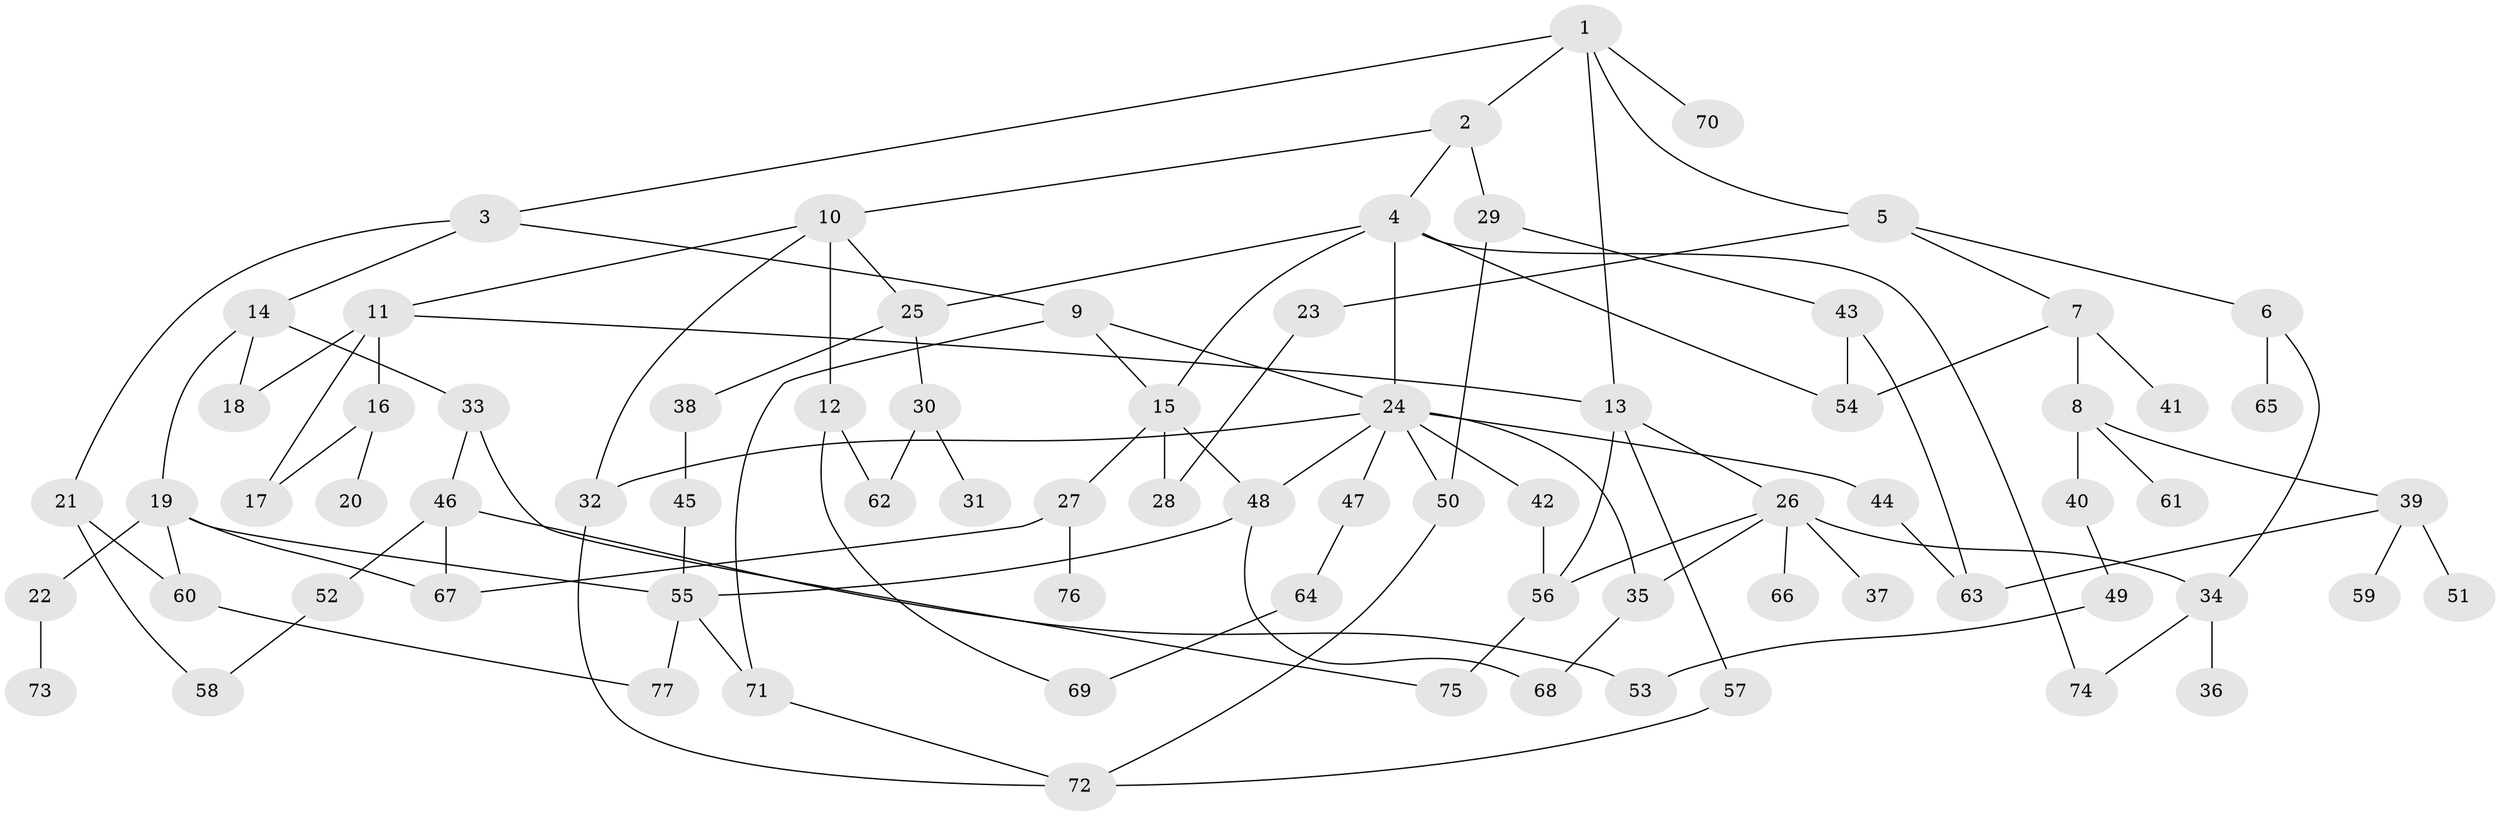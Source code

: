 // coarse degree distribution, {4: 0.1509433962264151, 2: 0.39622641509433965, 1: 0.18867924528301888, 10: 0.018867924528301886, 5: 0.03773584905660377, 7: 0.018867924528301886, 3: 0.1320754716981132, 6: 0.03773584905660377, 8: 0.018867924528301886}
// Generated by graph-tools (version 1.1) at 2025/46/03/04/25 21:46:17]
// undirected, 77 vertices, 111 edges
graph export_dot {
graph [start="1"]
  node [color=gray90,style=filled];
  1;
  2;
  3;
  4;
  5;
  6;
  7;
  8;
  9;
  10;
  11;
  12;
  13;
  14;
  15;
  16;
  17;
  18;
  19;
  20;
  21;
  22;
  23;
  24;
  25;
  26;
  27;
  28;
  29;
  30;
  31;
  32;
  33;
  34;
  35;
  36;
  37;
  38;
  39;
  40;
  41;
  42;
  43;
  44;
  45;
  46;
  47;
  48;
  49;
  50;
  51;
  52;
  53;
  54;
  55;
  56;
  57;
  58;
  59;
  60;
  61;
  62;
  63;
  64;
  65;
  66;
  67;
  68;
  69;
  70;
  71;
  72;
  73;
  74;
  75;
  76;
  77;
  1 -- 2;
  1 -- 3;
  1 -- 5;
  1 -- 70;
  1 -- 13;
  2 -- 4;
  2 -- 10;
  2 -- 29;
  3 -- 9;
  3 -- 14;
  3 -- 21;
  4 -- 15;
  4 -- 24;
  4 -- 25;
  4 -- 74;
  4 -- 54;
  5 -- 6;
  5 -- 7;
  5 -- 23;
  6 -- 34;
  6 -- 65;
  7 -- 8;
  7 -- 41;
  7 -- 54;
  8 -- 39;
  8 -- 40;
  8 -- 61;
  9 -- 24;
  9 -- 71;
  9 -- 15;
  10 -- 11;
  10 -- 12;
  10 -- 25;
  10 -- 32;
  11 -- 13;
  11 -- 16;
  11 -- 17;
  11 -- 18;
  12 -- 69;
  12 -- 62;
  13 -- 26;
  13 -- 56;
  13 -- 57;
  14 -- 18;
  14 -- 19;
  14 -- 33;
  15 -- 27;
  15 -- 28;
  15 -- 48;
  16 -- 20;
  16 -- 17;
  19 -- 22;
  19 -- 55;
  19 -- 60;
  19 -- 67;
  21 -- 58;
  21 -- 60;
  22 -- 73;
  23 -- 28;
  24 -- 32;
  24 -- 42;
  24 -- 44;
  24 -- 47;
  24 -- 48;
  24 -- 50;
  24 -- 35;
  25 -- 30;
  25 -- 38;
  26 -- 35;
  26 -- 37;
  26 -- 66;
  26 -- 34;
  26 -- 56;
  27 -- 76;
  27 -- 67;
  29 -- 43;
  29 -- 50;
  30 -- 31;
  30 -- 62;
  32 -- 72;
  33 -- 46;
  33 -- 75;
  34 -- 36;
  34 -- 74;
  35 -- 68;
  38 -- 45;
  39 -- 51;
  39 -- 59;
  39 -- 63;
  40 -- 49;
  42 -- 56;
  43 -- 63;
  43 -- 54;
  44 -- 63;
  45 -- 55;
  46 -- 52;
  46 -- 67;
  46 -- 53;
  47 -- 64;
  48 -- 55;
  48 -- 68;
  49 -- 53;
  50 -- 72;
  52 -- 58;
  55 -- 71;
  55 -- 77;
  56 -- 75;
  57 -- 72;
  60 -- 77;
  64 -- 69;
  71 -- 72;
}
